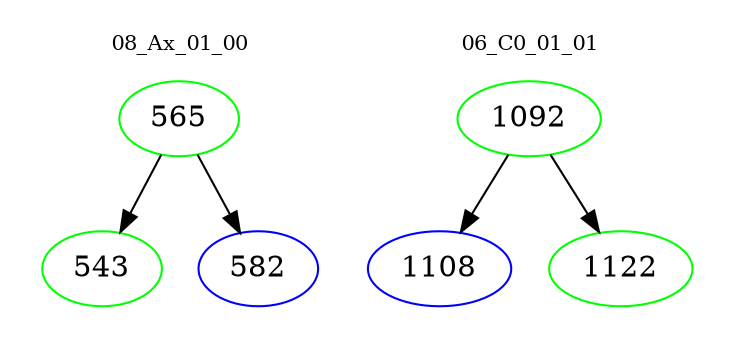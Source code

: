 digraph{
subgraph cluster_0 {
color = white
label = "08_Ax_01_00";
fontsize=10;
T0_565 [label="565", color="green"]
T0_565 -> T0_543 [color="black"]
T0_543 [label="543", color="green"]
T0_565 -> T0_582 [color="black"]
T0_582 [label="582", color="blue"]
}
subgraph cluster_1 {
color = white
label = "06_C0_01_01";
fontsize=10;
T1_1092 [label="1092", color="green"]
T1_1092 -> T1_1108 [color="black"]
T1_1108 [label="1108", color="blue"]
T1_1092 -> T1_1122 [color="black"]
T1_1122 [label="1122", color="green"]
}
}
